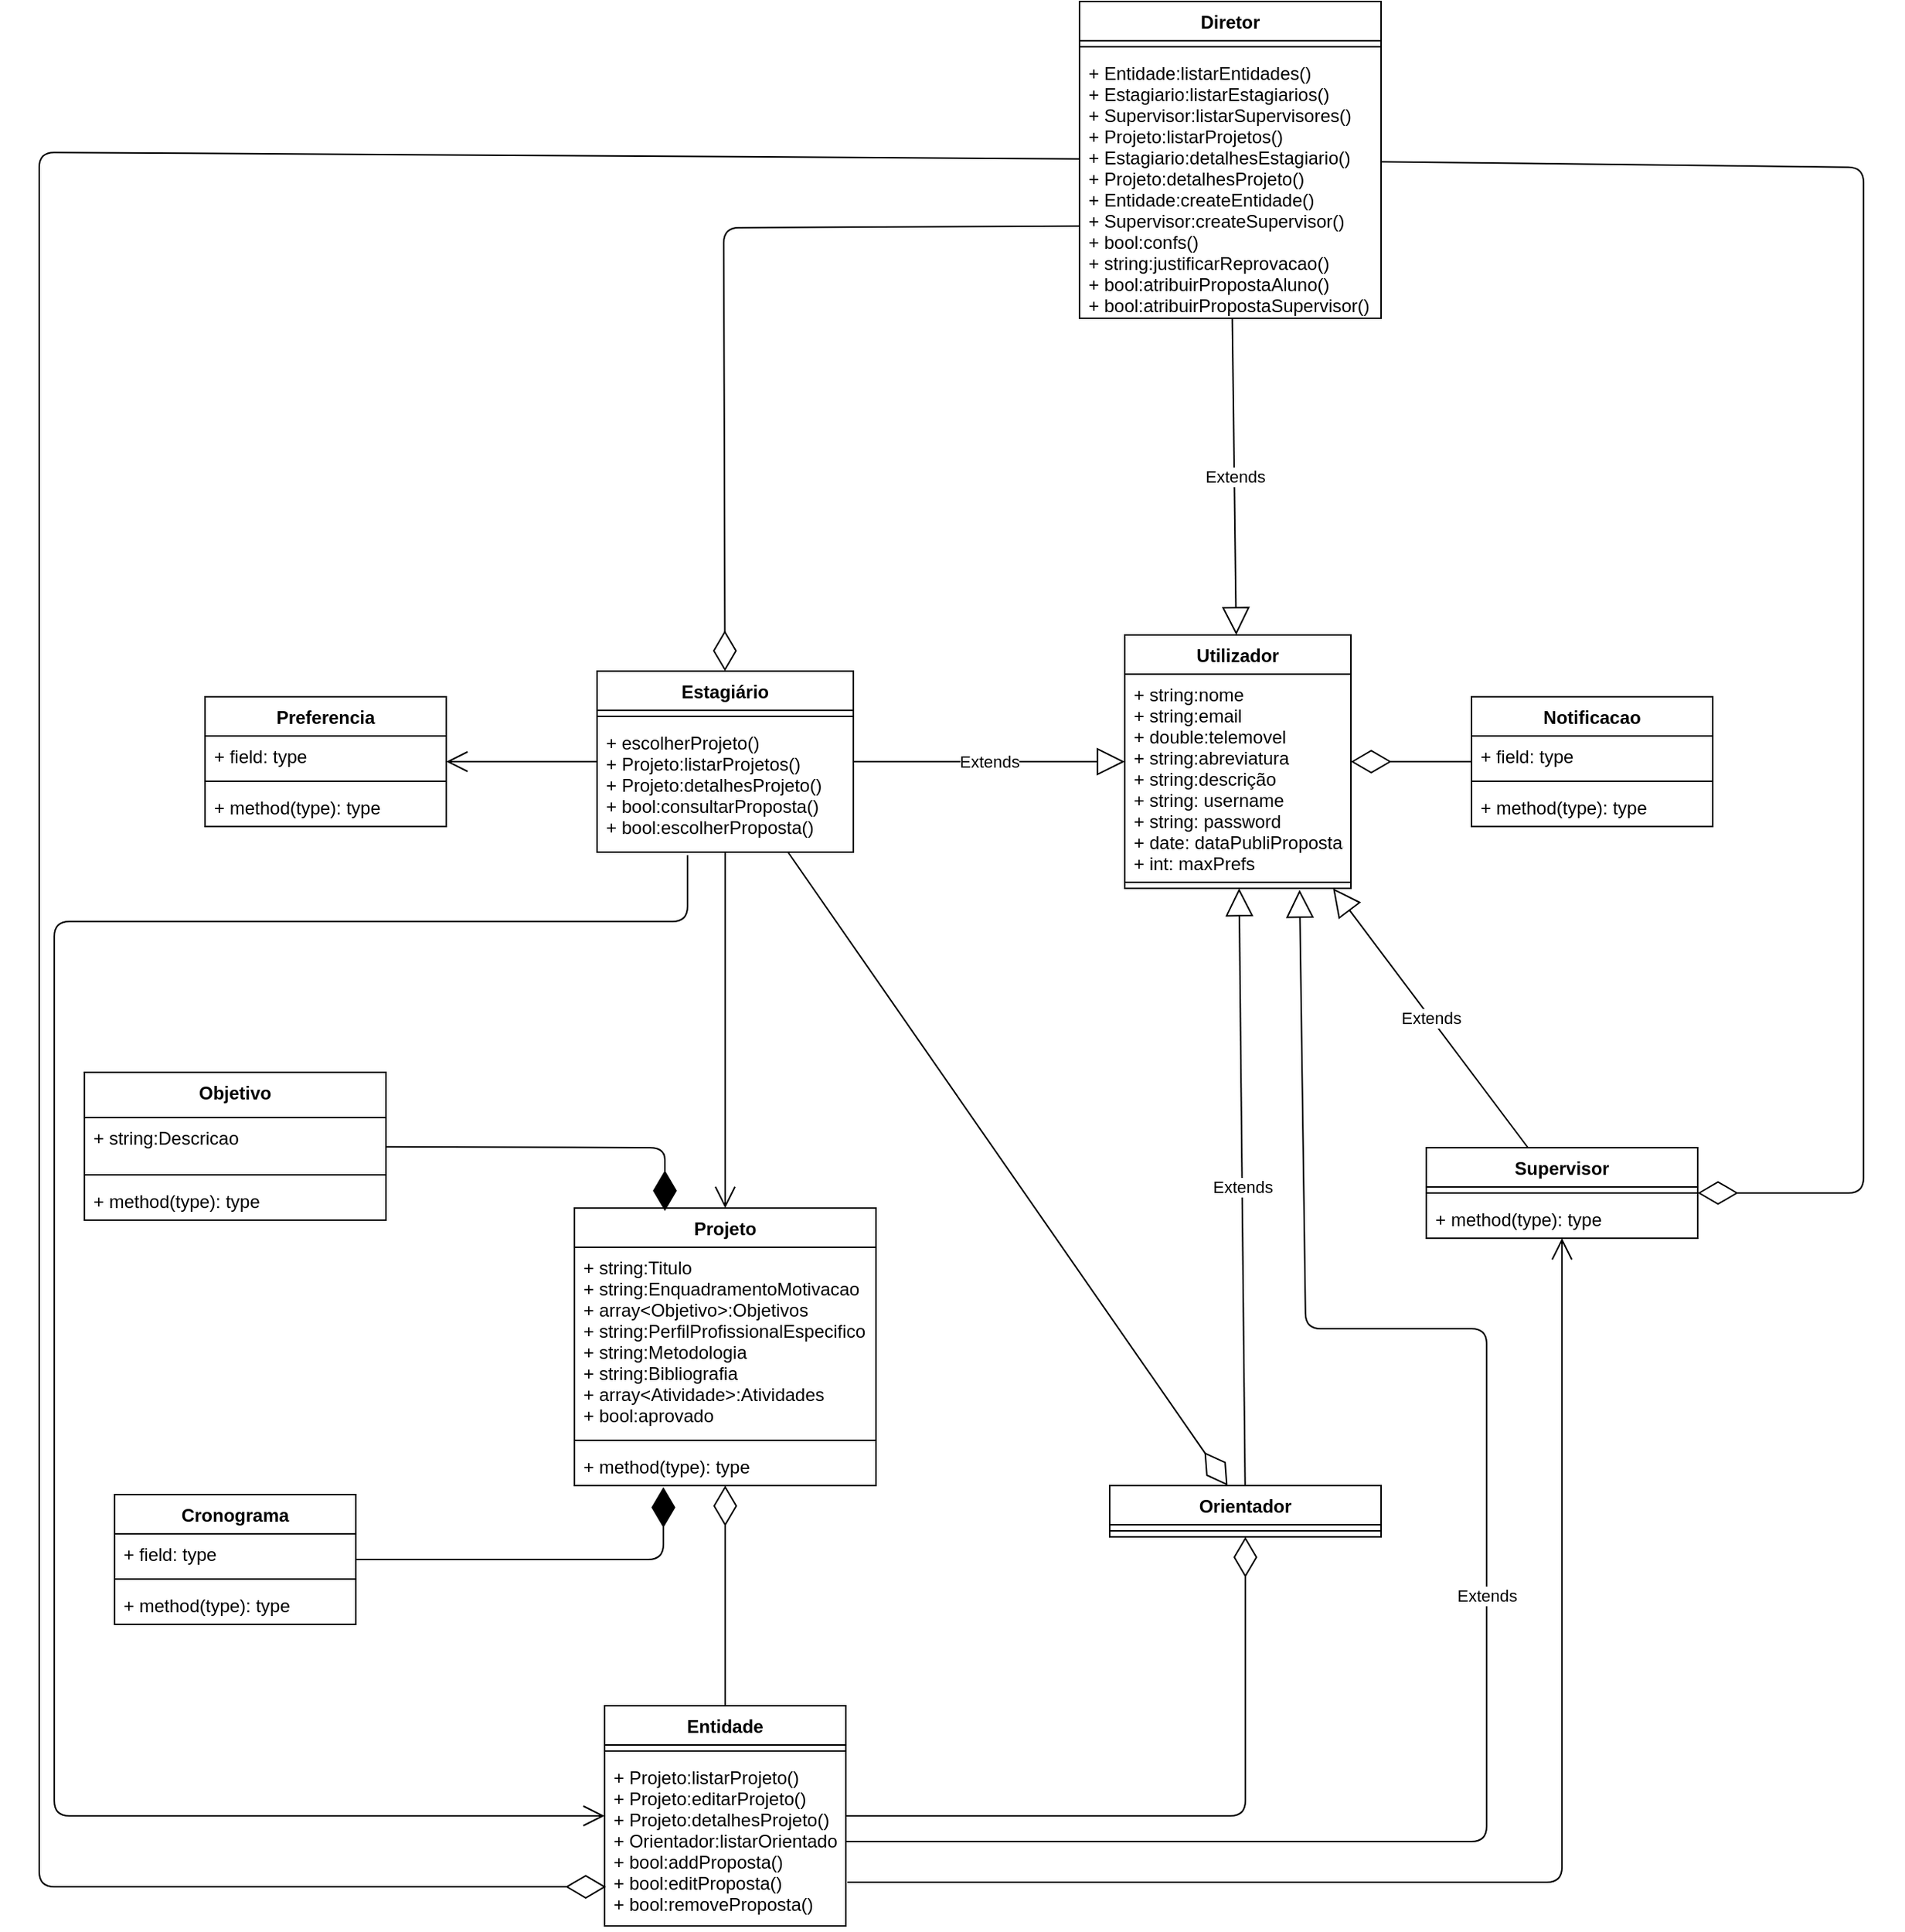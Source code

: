 <mxfile version="14.2.9" type="device"><diagram id="UTzRrUBdHlpDAepOmbyG" name="Page-1"><mxGraphModel dx="2836" dy="2170" grid="1" gridSize="10" guides="1" tooltips="1" connect="1" arrows="1" fold="1" page="1" pageScale="1" pageWidth="827" pageHeight="1169" math="0" shadow="0"><root><mxCell id="0"/><mxCell id="1" parent="0"/><mxCell id="HbkX1wtmfrWM2JTnb59R-1" value="Utilizador" style="swimlane;fontStyle=1;align=center;verticalAlign=top;childLayout=stackLayout;horizontal=1;startSize=26;horizontalStack=0;resizeParent=1;resizeParentMax=0;resizeLast=0;collapsible=1;marginBottom=0;" parent="1" vertex="1"><mxGeometry x="70" y="170" width="150" height="168" as="geometry"/></mxCell><mxCell id="HbkX1wtmfrWM2JTnb59R-2" value="+ string:nome&#xa;+ string:email&#xa;+ double:telemovel&#xa;+ string:abreviatura&#xa;+ string:descrição &#xa;+ string: username&#xa;+ string: password&#xa;+ date: dataPubliPropostas&#xa;+ int: maxPrefs" style="text;strokeColor=none;fillColor=none;align=left;verticalAlign=top;spacingLeft=4;spacingRight=4;overflow=hidden;rotatable=0;points=[[0,0.5],[1,0.5]];portConstraint=eastwest;" parent="HbkX1wtmfrWM2JTnb59R-1" vertex="1"><mxGeometry y="26" width="150" height="134" as="geometry"/></mxCell><mxCell id="HbkX1wtmfrWM2JTnb59R-3" value="" style="line;strokeWidth=1;fillColor=none;align=left;verticalAlign=middle;spacingTop=-1;spacingLeft=3;spacingRight=3;rotatable=0;labelPosition=right;points=[];portConstraint=eastwest;" parent="HbkX1wtmfrWM2JTnb59R-1" vertex="1"><mxGeometry y="160" width="150" height="8" as="geometry"/></mxCell><mxCell id="HbkX1wtmfrWM2JTnb59R-18" value="Orientador" style="swimlane;fontStyle=1;align=center;verticalAlign=top;childLayout=stackLayout;horizontal=1;startSize=26;horizontalStack=0;resizeParent=1;resizeParentMax=0;resizeLast=0;collapsible=1;marginBottom=0;" parent="1" vertex="1"><mxGeometry x="60" y="734" width="180" height="34" as="geometry"/></mxCell><mxCell id="HbkX1wtmfrWM2JTnb59R-20" value="" style="line;strokeWidth=1;fillColor=none;align=left;verticalAlign=middle;spacingTop=-1;spacingLeft=3;spacingRight=3;rotatable=0;labelPosition=right;points=[];portConstraint=eastwest;" parent="HbkX1wtmfrWM2JTnb59R-18" vertex="1"><mxGeometry y="26" width="180" height="8" as="geometry"/></mxCell><mxCell id="484Vqte_0aY-zLC1-yI5-1" value="Diretor" style="swimlane;fontStyle=1;align=center;verticalAlign=top;childLayout=stackLayout;horizontal=1;startSize=26;horizontalStack=0;resizeParent=1;resizeParentMax=0;resizeLast=0;collapsible=1;marginBottom=0;" parent="1" vertex="1"><mxGeometry x="40" y="-250" width="200" height="210" as="geometry"/></mxCell><mxCell id="484Vqte_0aY-zLC1-yI5-3" value="" style="line;strokeWidth=1;fillColor=none;align=left;verticalAlign=middle;spacingTop=-1;spacingLeft=3;spacingRight=3;rotatable=0;labelPosition=right;points=[];portConstraint=eastwest;" parent="484Vqte_0aY-zLC1-yI5-1" vertex="1"><mxGeometry y="26" width="200" height="8" as="geometry"/></mxCell><mxCell id="484Vqte_0aY-zLC1-yI5-4" value="+ Entidade:listarEntidades()&#xa;+ Estagiario:listarEstagiarios()&#xa;+ Supervisor:listarSupervisores()&#xa;+ Projeto:listarProjetos()&#xa;+ Estagiario:detalhesEstagiario()&#xa;+ Projeto:detalhesProjeto()&#xa;+ Entidade:createEntidade()&#xa;+ Supervisor:createSupervisor()&#xa;+ bool:confs()&#xa;+ string:justificarReprovacao()&#xa;+ bool:atribuirPropostaAluno()&#xa;+ bool:atribuirPropostaSupervisor()&#xa;" style="text;strokeColor=none;fillColor=none;align=left;verticalAlign=top;spacingLeft=4;spacingRight=4;overflow=hidden;rotatable=0;points=[[0,0.5],[1,0.5]];portConstraint=eastwest;" parent="484Vqte_0aY-zLC1-yI5-1" vertex="1"><mxGeometry y="34" width="200" height="176" as="geometry"/></mxCell><mxCell id="HbkX1wtmfrWM2JTnb59R-22" value="Entidade" style="swimlane;fontStyle=1;align=center;verticalAlign=top;childLayout=stackLayout;horizontal=1;startSize=26;horizontalStack=0;resizeParent=1;resizeParentMax=0;resizeLast=0;collapsible=1;marginBottom=0;" parent="1" vertex="1"><mxGeometry x="-275" y="880" width="160" height="146" as="geometry"/></mxCell><mxCell id="HbkX1wtmfrWM2JTnb59R-24" value="" style="line;strokeWidth=1;fillColor=none;align=left;verticalAlign=middle;spacingTop=-1;spacingLeft=3;spacingRight=3;rotatable=0;labelPosition=right;points=[];portConstraint=eastwest;" parent="HbkX1wtmfrWM2JTnb59R-22" vertex="1"><mxGeometry y="26" width="160" height="8" as="geometry"/></mxCell><mxCell id="HbkX1wtmfrWM2JTnb59R-25" value="+ Projeto:listarProjeto()&#xa;+ Projeto:editarProjeto()&#xa;+ Projeto:detalhesProjeto()&#xa;+ Orientador:listarOrientadores()&#xa;+ bool:addProposta()&#xa;+ bool:editProposta()&#xa;+ bool:removeProposta()" style="text;strokeColor=none;fillColor=none;align=left;verticalAlign=top;spacingLeft=4;spacingRight=4;overflow=hidden;rotatable=0;points=[[0,0.5],[1,0.5]];portConstraint=eastwest;" parent="HbkX1wtmfrWM2JTnb59R-22" vertex="1"><mxGeometry y="34" width="160" height="112" as="geometry"/></mxCell><mxCell id="484Vqte_0aY-zLC1-yI5-16" value="" style="endArrow=open;endFill=1;endSize=12;html=1;exitX=1.006;exitY=0.741;exitDx=0;exitDy=0;exitPerimeter=0;" parent="1" source="HbkX1wtmfrWM2JTnb59R-25" target="HbkX1wtmfrWM2JTnb59R-39" edge="1"><mxGeometry width="160" relative="1" as="geometry"><mxPoint x="410" y="390" as="sourcePoint"/><mxPoint x="570" y="390" as="targetPoint"/><Array as="points"><mxPoint x="360" y="997"/></Array></mxGeometry></mxCell><mxCell id="HbkX1wtmfrWM2JTnb59R-39" value="Supervisor" style="swimlane;fontStyle=1;align=center;verticalAlign=top;childLayout=stackLayout;horizontal=1;startSize=26;horizontalStack=0;resizeParent=1;resizeParentMax=0;resizeLast=0;collapsible=1;marginBottom=0;" parent="1" vertex="1"><mxGeometry x="270" y="510" width="180" height="60" as="geometry"/></mxCell><mxCell id="HbkX1wtmfrWM2JTnb59R-41" value="" style="line;strokeWidth=1;fillColor=none;align=left;verticalAlign=middle;spacingTop=-1;spacingLeft=3;spacingRight=3;rotatable=0;labelPosition=right;points=[];portConstraint=eastwest;" parent="HbkX1wtmfrWM2JTnb59R-39" vertex="1"><mxGeometry y="26" width="180" height="8" as="geometry"/></mxCell><mxCell id="HbkX1wtmfrWM2JTnb59R-42" value="+ method(type): type" style="text;strokeColor=none;fillColor=none;align=left;verticalAlign=top;spacingLeft=4;spacingRight=4;overflow=hidden;rotatable=0;points=[[0,0.5],[1,0.5]];portConstraint=eastwest;" parent="HbkX1wtmfrWM2JTnb59R-39" vertex="1"><mxGeometry y="34" width="180" height="26" as="geometry"/></mxCell><mxCell id="HbkX1wtmfrWM2JTnb59R-14" value="Estagiário" style="swimlane;fontStyle=1;align=center;verticalAlign=top;childLayout=stackLayout;horizontal=1;startSize=26;horizontalStack=0;resizeParent=1;resizeParentMax=0;resizeLast=0;collapsible=1;marginBottom=0;" parent="1" vertex="1"><mxGeometry x="-280" y="194" width="170" height="120" as="geometry"/></mxCell><mxCell id="HbkX1wtmfrWM2JTnb59R-16" value="" style="line;strokeWidth=1;fillColor=none;align=left;verticalAlign=middle;spacingTop=-1;spacingLeft=3;spacingRight=3;rotatable=0;labelPosition=right;points=[];portConstraint=eastwest;" parent="HbkX1wtmfrWM2JTnb59R-14" vertex="1"><mxGeometry y="26" width="170" height="8" as="geometry"/></mxCell><mxCell id="HbkX1wtmfrWM2JTnb59R-17" value="+ escolherProjeto()&#xa;+ Projeto:listarProjetos()&#xa;+ Projeto:detalhesProjeto()&#xa;+ bool:consultarProposta()&#xa;+ bool:escolherProposta()" style="text;strokeColor=none;fillColor=none;align=left;verticalAlign=top;spacingLeft=4;spacingRight=4;overflow=hidden;rotatable=0;points=[[0,0.5],[1,0.5]];portConstraint=eastwest;" parent="HbkX1wtmfrWM2JTnb59R-14" vertex="1"><mxGeometry y="34" width="170" height="86" as="geometry"/></mxCell><mxCell id="HbkX1wtmfrWM2JTnb59R-5" value="Projeto" style="swimlane;fontStyle=1;align=center;verticalAlign=top;childLayout=stackLayout;horizontal=1;startSize=26;horizontalStack=0;resizeParent=1;resizeParentMax=0;resizeLast=0;collapsible=1;marginBottom=0;" parent="1" vertex="1"><mxGeometry x="-295" y="550" width="200" height="184" as="geometry"/></mxCell><mxCell id="HbkX1wtmfrWM2JTnb59R-6" value="+ string:Titulo&#xa;+ string:EnquadramentoMotivacao&#xa;+ array&lt;Objetivo&gt;:Objetivos&#xa;+ string:PerfilProfissionalEspecifico&#xa;+ string:Metodologia&#xa;+ string:Bibliografia&#xa;+ array&lt;Atividade&gt;:Atividades&#xa;+ bool:aprovado&#xa;" style="text;strokeColor=none;fillColor=none;align=left;verticalAlign=top;spacingLeft=4;spacingRight=4;overflow=hidden;rotatable=0;points=[[0,0.5],[1,0.5]];portConstraint=eastwest;" parent="HbkX1wtmfrWM2JTnb59R-5" vertex="1"><mxGeometry y="26" width="200" height="124" as="geometry"/></mxCell><mxCell id="HbkX1wtmfrWM2JTnb59R-7" value="" style="line;strokeWidth=1;fillColor=none;align=left;verticalAlign=middle;spacingTop=-1;spacingLeft=3;spacingRight=3;rotatable=0;labelPosition=right;points=[];portConstraint=eastwest;" parent="HbkX1wtmfrWM2JTnb59R-5" vertex="1"><mxGeometry y="150" width="200" height="8" as="geometry"/></mxCell><mxCell id="HbkX1wtmfrWM2JTnb59R-8" value="+ method(type): type" style="text;strokeColor=none;fillColor=none;align=left;verticalAlign=top;spacingLeft=4;spacingRight=4;overflow=hidden;rotatable=0;points=[[0,0.5],[1,0.5]];portConstraint=eastwest;" parent="HbkX1wtmfrWM2JTnb59R-5" vertex="1"><mxGeometry y="158" width="200" height="26" as="geometry"/></mxCell><mxCell id="HbkX1wtmfrWM2JTnb59R-26" value="Objetivo" style="swimlane;fontStyle=1;align=center;verticalAlign=top;childLayout=stackLayout;horizontal=1;startSize=30;horizontalStack=0;resizeParent=1;resizeParentMax=0;resizeLast=0;collapsible=1;marginBottom=0;" parent="1" vertex="1"><mxGeometry x="-620" y="460" width="200" height="98" as="geometry"/></mxCell><mxCell id="HbkX1wtmfrWM2JTnb59R-27" value="+ string:Descricao&#xa;" style="text;strokeColor=none;fillColor=none;align=left;verticalAlign=top;spacingLeft=4;spacingRight=4;overflow=hidden;rotatable=0;points=[[0,0.5],[1,0.5]];portConstraint=eastwest;" parent="HbkX1wtmfrWM2JTnb59R-26" vertex="1"><mxGeometry y="30" width="200" height="34" as="geometry"/></mxCell><mxCell id="HbkX1wtmfrWM2JTnb59R-28" value="" style="line;strokeWidth=1;fillColor=none;align=left;verticalAlign=middle;spacingTop=-1;spacingLeft=3;spacingRight=3;rotatable=0;labelPosition=right;points=[];portConstraint=eastwest;" parent="HbkX1wtmfrWM2JTnb59R-26" vertex="1"><mxGeometry y="64" width="200" height="8" as="geometry"/></mxCell><mxCell id="HbkX1wtmfrWM2JTnb59R-29" value="+ method(type): type" style="text;strokeColor=none;fillColor=none;align=left;verticalAlign=top;spacingLeft=4;spacingRight=4;overflow=hidden;rotatable=0;points=[[0,0.5],[1,0.5]];portConstraint=eastwest;" parent="HbkX1wtmfrWM2JTnb59R-26" vertex="1"><mxGeometry y="72" width="200" height="26" as="geometry"/></mxCell><mxCell id="484Vqte_0aY-zLC1-yI5-24" value="" style="endArrow=diamondThin;endFill=0;endSize=24;html=1;" parent="1" source="HbkX1wtmfrWM2JTnb59R-14" target="HbkX1wtmfrWM2JTnb59R-18" edge="1"><mxGeometry width="160" relative="1" as="geometry"><mxPoint x="700" y="400" as="sourcePoint"/><mxPoint x="860" y="400" as="targetPoint"/></mxGeometry></mxCell><mxCell id="_Y9MNjo3REweXl93o-yV-7" value="Cronograma" style="swimlane;fontStyle=1;align=center;verticalAlign=top;childLayout=stackLayout;horizontal=1;startSize=26;horizontalStack=0;resizeParent=1;resizeParentMax=0;resizeLast=0;collapsible=1;marginBottom=0;" parent="1" vertex="1"><mxGeometry x="-600" y="740" width="160" height="86" as="geometry"/></mxCell><mxCell id="_Y9MNjo3REweXl93o-yV-8" value="+ field: type" style="text;strokeColor=none;fillColor=none;align=left;verticalAlign=top;spacingLeft=4;spacingRight=4;overflow=hidden;rotatable=0;points=[[0,0.5],[1,0.5]];portConstraint=eastwest;" parent="_Y9MNjo3REweXl93o-yV-7" vertex="1"><mxGeometry y="26" width="160" height="26" as="geometry"/></mxCell><mxCell id="_Y9MNjo3REweXl93o-yV-9" value="" style="line;strokeWidth=1;fillColor=none;align=left;verticalAlign=middle;spacingTop=-1;spacingLeft=3;spacingRight=3;rotatable=0;labelPosition=right;points=[];portConstraint=eastwest;" parent="_Y9MNjo3REweXl93o-yV-7" vertex="1"><mxGeometry y="52" width="160" height="8" as="geometry"/></mxCell><mxCell id="_Y9MNjo3REweXl93o-yV-10" value="+ method(type): type" style="text;strokeColor=none;fillColor=none;align=left;verticalAlign=top;spacingLeft=4;spacingRight=4;overflow=hidden;rotatable=0;points=[[0,0.5],[1,0.5]];portConstraint=eastwest;" parent="_Y9MNjo3REweXl93o-yV-7" vertex="1"><mxGeometry y="60" width="160" height="26" as="geometry"/></mxCell><mxCell id="E5fywX1vE359T4CWGSiY-1" value="" style="endArrow=diamondThin;endFill=1;endSize=24;html=1;entryX=0.295;entryY=1.038;entryDx=0;entryDy=0;entryPerimeter=0;" parent="1" source="_Y9MNjo3REweXl93o-yV-7" edge="1" target="HbkX1wtmfrWM2JTnb59R-8"><mxGeometry width="160" relative="1" as="geometry"><mxPoint x="970" y="694" as="sourcePoint"/><mxPoint x="810" y="570.024" as="targetPoint"/><Array as="points"><mxPoint x="-236" y="783"/></Array></mxGeometry></mxCell><mxCell id="r8humelKKZTn6ag4jBME-1" value="" style="endArrow=diamondThin;endFill=1;endSize=24;html=1;entryX=0.3;entryY=0.011;entryDx=0;entryDy=0;entryPerimeter=0;" parent="1" target="HbkX1wtmfrWM2JTnb59R-5" edge="1" source="HbkX1wtmfrWM2JTnb59R-26"><mxGeometry width="160" relative="1" as="geometry"><mxPoint x="620.96" y="494.998" as="sourcePoint"/><mxPoint x="470" y="495.024" as="targetPoint"/><Array as="points"><mxPoint x="-235" y="510"/></Array></mxGeometry></mxCell><mxCell id="KutUlDE5RUzrDzT60DcY-1" value="Notificacao" style="swimlane;fontStyle=1;align=center;verticalAlign=top;childLayout=stackLayout;horizontal=1;startSize=26;horizontalStack=0;resizeParent=1;resizeParentMax=0;resizeLast=0;collapsible=1;marginBottom=0;" vertex="1" parent="1"><mxGeometry x="300" y="211" width="160" height="86" as="geometry"/></mxCell><mxCell id="KutUlDE5RUzrDzT60DcY-2" value="+ field: type" style="text;strokeColor=none;fillColor=none;align=left;verticalAlign=top;spacingLeft=4;spacingRight=4;overflow=hidden;rotatable=0;points=[[0,0.5],[1,0.5]];portConstraint=eastwest;" vertex="1" parent="KutUlDE5RUzrDzT60DcY-1"><mxGeometry y="26" width="160" height="26" as="geometry"/></mxCell><mxCell id="KutUlDE5RUzrDzT60DcY-3" value="" style="line;strokeWidth=1;fillColor=none;align=left;verticalAlign=middle;spacingTop=-1;spacingLeft=3;spacingRight=3;rotatable=0;labelPosition=right;points=[];portConstraint=eastwest;" vertex="1" parent="KutUlDE5RUzrDzT60DcY-1"><mxGeometry y="52" width="160" height="8" as="geometry"/></mxCell><mxCell id="KutUlDE5RUzrDzT60DcY-4" value="+ method(type): type" style="text;strokeColor=none;fillColor=none;align=left;verticalAlign=top;spacingLeft=4;spacingRight=4;overflow=hidden;rotatable=0;points=[[0,0.5],[1,0.5]];portConstraint=eastwest;" vertex="1" parent="KutUlDE5RUzrDzT60DcY-1"><mxGeometry y="60" width="160" height="26" as="geometry"/></mxCell><mxCell id="KutUlDE5RUzrDzT60DcY-5" value="Extends" style="endArrow=block;endSize=16;endFill=0;html=1;" edge="1" parent="1" source="HbkX1wtmfrWM2JTnb59R-18" target="HbkX1wtmfrWM2JTnb59R-1"><mxGeometry width="160" relative="1" as="geometry"><mxPoint x="140" y="260" as="sourcePoint"/><mxPoint x="320" y="350" as="targetPoint"/></mxGeometry></mxCell><mxCell id="KutUlDE5RUzrDzT60DcY-6" value="Extends" style="endArrow=block;endSize=16;endFill=0;html=1;" edge="1" parent="1" source="484Vqte_0aY-zLC1-yI5-1" target="HbkX1wtmfrWM2JTnb59R-1"><mxGeometry width="160" relative="1" as="geometry"><mxPoint x="160" y="680" as="sourcePoint"/><mxPoint x="141" y="411" as="targetPoint"/></mxGeometry></mxCell><mxCell id="KutUlDE5RUzrDzT60DcY-8" value="" style="endArrow=diamondThin;endFill=0;endSize=24;html=1;" edge="1" parent="1" source="KutUlDE5RUzrDzT60DcY-1" target="HbkX1wtmfrWM2JTnb59R-1"><mxGeometry width="160" relative="1" as="geometry"><mxPoint x="10" y="410" as="sourcePoint"/><mxPoint x="410" y="440" as="targetPoint"/></mxGeometry></mxCell><mxCell id="KutUlDE5RUzrDzT60DcY-9" value="Extends" style="endArrow=block;endSize=16;endFill=0;html=1;" edge="1" parent="1" source="HbkX1wtmfrWM2JTnb59R-39" target="HbkX1wtmfrWM2JTnb59R-1"><mxGeometry width="160" relative="1" as="geometry"><mxPoint x="50" y="340" as="sourcePoint"/><mxPoint x="210" y="340" as="targetPoint"/></mxGeometry></mxCell><mxCell id="KutUlDE5RUzrDzT60DcY-10" value="Extends" style="endArrow=block;endSize=16;endFill=0;html=1;entryX=0.773;entryY=1.125;entryDx=0;entryDy=0;entryPerimeter=0;exitX=1;exitY=0.5;exitDx=0;exitDy=0;" edge="1" parent="1" source="HbkX1wtmfrWM2JTnb59R-25" target="HbkX1wtmfrWM2JTnb59R-3"><mxGeometry width="160" relative="1" as="geometry"><mxPoint x="-10" y="410" as="sourcePoint"/><mxPoint x="150" y="410" as="targetPoint"/><Array as="points"><mxPoint x="310" y="970"/><mxPoint x="310" y="630"/><mxPoint x="190" y="630"/></Array></mxGeometry></mxCell><mxCell id="KutUlDE5RUzrDzT60DcY-11" value="Extends" style="endArrow=block;endSize=16;endFill=0;html=1;" edge="1" parent="1" source="HbkX1wtmfrWM2JTnb59R-14" target="HbkX1wtmfrWM2JTnb59R-1"><mxGeometry width="160" relative="1" as="geometry"><mxPoint x="-10" y="410" as="sourcePoint"/><mxPoint x="150" y="410" as="targetPoint"/></mxGeometry></mxCell><mxCell id="KutUlDE5RUzrDzT60DcY-12" value="" style="endArrow=diamondThin;endFill=0;endSize=24;html=1;entryX=0.006;entryY=0.768;entryDx=0;entryDy=0;entryPerimeter=0;" edge="1" parent="1" source="484Vqte_0aY-zLC1-yI5-1" target="HbkX1wtmfrWM2JTnb59R-25"><mxGeometry width="160" relative="1" as="geometry"><mxPoint x="-100" y="660" as="sourcePoint"/><mxPoint x="60" y="660" as="targetPoint"/><Array as="points"><mxPoint x="-650" y="-150"/><mxPoint x="-650" y="1000"/></Array></mxGeometry></mxCell><mxCell id="KutUlDE5RUzrDzT60DcY-13" value="" style="endArrow=diamondThin;endFill=0;endSize=24;html=1;exitX=0;exitY=0.653;exitDx=0;exitDy=0;exitPerimeter=0;" edge="1" parent="1" source="484Vqte_0aY-zLC1-yI5-4" target="HbkX1wtmfrWM2JTnb59R-14"><mxGeometry width="160" relative="1" as="geometry"><mxPoint x="55.0" y="795" as="sourcePoint"/><mxPoint x="-30.0" y="795" as="targetPoint"/><Array as="points"><mxPoint x="-196" y="-100"/></Array></mxGeometry></mxCell><mxCell id="KutUlDE5RUzrDzT60DcY-14" value="" style="endArrow=diamondThin;endFill=0;endSize=24;html=1;" edge="1" parent="1" source="484Vqte_0aY-zLC1-yI5-1" target="HbkX1wtmfrWM2JTnb59R-39"><mxGeometry width="160" relative="1" as="geometry"><mxPoint x="834.466" y="1670" as="sourcePoint"/><mxPoint x="1003.552" y="1482" as="targetPoint"/><Array as="points"><mxPoint x="560" y="-140"/><mxPoint x="560" y="540"/></Array></mxGeometry></mxCell><mxCell id="KutUlDE5RUzrDzT60DcY-15" value="" style="endArrow=diamondThin;endFill=0;endSize=24;html=1;" edge="1" parent="1" source="HbkX1wtmfrWM2JTnb59R-22" target="HbkX1wtmfrWM2JTnb59R-5"><mxGeometry width="160" relative="1" as="geometry"><mxPoint x="55.0" y="829.245" as="sourcePoint"/><mxPoint x="-30.0" y="811.604" as="targetPoint"/></mxGeometry></mxCell><mxCell id="KutUlDE5RUzrDzT60DcY-24" value="" style="endArrow=open;endFill=1;endSize=12;html=1;" edge="1" parent="1" source="HbkX1wtmfrWM2JTnb59R-14" target="HbkX1wtmfrWM2JTnb59R-5"><mxGeometry width="160" relative="1" as="geometry"><mxPoint x="-270.0" y="139.065" as="sourcePoint"/><mxPoint x="270" y="230" as="targetPoint"/></mxGeometry></mxCell><mxCell id="KutUlDE5RUzrDzT60DcY-28" value="" style="endArrow=open;endFill=1;endSize=12;html=1;" edge="1" parent="1" target="HbkX1wtmfrWM2JTnb59R-22"><mxGeometry width="160" relative="1" as="geometry"><mxPoint x="-220" y="316" as="sourcePoint"/><mxPoint x="-2.941" y="-70" as="targetPoint"/><Array as="points"><mxPoint x="-220" y="360"/><mxPoint x="-640" y="360"/><mxPoint x="-640" y="953"/></Array></mxGeometry></mxCell><mxCell id="KutUlDE5RUzrDzT60DcY-29" value="Preferencia" style="swimlane;fontStyle=1;align=center;verticalAlign=top;childLayout=stackLayout;horizontal=1;startSize=26;horizontalStack=0;resizeParent=1;resizeParentMax=0;resizeLast=0;collapsible=1;marginBottom=0;" vertex="1" parent="1"><mxGeometry x="-540" y="211" width="160" height="86" as="geometry"/></mxCell><mxCell id="KutUlDE5RUzrDzT60DcY-30" value="+ field: type" style="text;strokeColor=none;fillColor=none;align=left;verticalAlign=top;spacingLeft=4;spacingRight=4;overflow=hidden;rotatable=0;points=[[0,0.5],[1,0.5]];portConstraint=eastwest;" vertex="1" parent="KutUlDE5RUzrDzT60DcY-29"><mxGeometry y="26" width="160" height="26" as="geometry"/></mxCell><mxCell id="KutUlDE5RUzrDzT60DcY-31" value="" style="line;strokeWidth=1;fillColor=none;align=left;verticalAlign=middle;spacingTop=-1;spacingLeft=3;spacingRight=3;rotatable=0;labelPosition=right;points=[];portConstraint=eastwest;" vertex="1" parent="KutUlDE5RUzrDzT60DcY-29"><mxGeometry y="52" width="160" height="8" as="geometry"/></mxCell><mxCell id="KutUlDE5RUzrDzT60DcY-32" value="+ method(type): type" style="text;strokeColor=none;fillColor=none;align=left;verticalAlign=top;spacingLeft=4;spacingRight=4;overflow=hidden;rotatable=0;points=[[0,0.5],[1,0.5]];portConstraint=eastwest;" vertex="1" parent="KutUlDE5RUzrDzT60DcY-29"><mxGeometry y="60" width="160" height="26" as="geometry"/></mxCell><mxCell id="KutUlDE5RUzrDzT60DcY-34" value="" style="endArrow=open;endFill=1;endSize=12;html=1;" edge="1" parent="1" source="HbkX1wtmfrWM2JTnb59R-14" target="KutUlDE5RUzrDzT60DcY-29"><mxGeometry width="160" relative="1" as="geometry"><mxPoint x="230" y="260" as="sourcePoint"/><mxPoint x="390" y="260" as="targetPoint"/></mxGeometry></mxCell><mxCell id="KutUlDE5RUzrDzT60DcY-36" value="" style="endArrow=diamondThin;endFill=0;endSize=24;html=1;" edge="1" parent="1" source="HbkX1wtmfrWM2JTnb59R-22" target="HbkX1wtmfrWM2JTnb59R-18"><mxGeometry width="160" relative="1" as="geometry"><mxPoint x="-96.983" y="-70" as="sourcePoint"/><mxPoint x="-90.862" y="143" as="targetPoint"/><Array as="points"><mxPoint x="150" y="953"/></Array></mxGeometry></mxCell></root></mxGraphModel></diagram></mxfile>